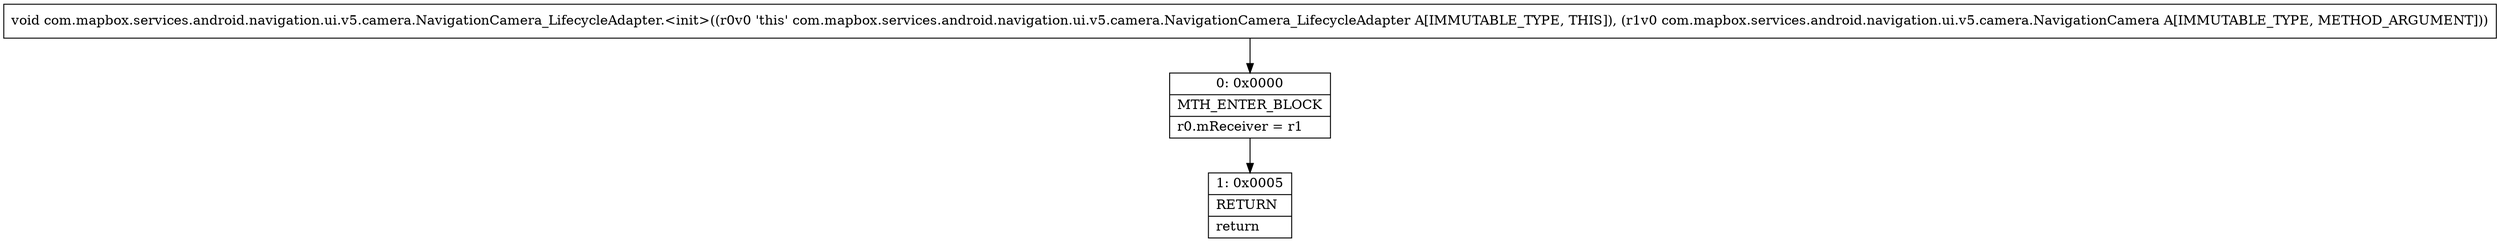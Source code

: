 digraph "CFG forcom.mapbox.services.android.navigation.ui.v5.camera.NavigationCamera_LifecycleAdapter.\<init\>(Lcom\/mapbox\/services\/android\/navigation\/ui\/v5\/camera\/NavigationCamera;)V" {
Node_0 [shape=record,label="{0\:\ 0x0000|MTH_ENTER_BLOCK\l|r0.mReceiver = r1\l}"];
Node_1 [shape=record,label="{1\:\ 0x0005|RETURN\l|return\l}"];
MethodNode[shape=record,label="{void com.mapbox.services.android.navigation.ui.v5.camera.NavigationCamera_LifecycleAdapter.\<init\>((r0v0 'this' com.mapbox.services.android.navigation.ui.v5.camera.NavigationCamera_LifecycleAdapter A[IMMUTABLE_TYPE, THIS]), (r1v0 com.mapbox.services.android.navigation.ui.v5.camera.NavigationCamera A[IMMUTABLE_TYPE, METHOD_ARGUMENT])) }"];
MethodNode -> Node_0;
Node_0 -> Node_1;
}

